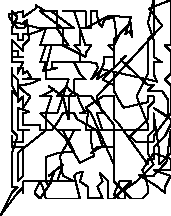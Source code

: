 unitsize(0.001cm);
// 87263.1
draw((200,400)--(300,500));
draw((300,500)--(200,500));
draw((200,500)--(200,600));
draw((200,600)--(200,700));
draw((200,700)--(200,800));
draw((200,800)--(200,900));
draw((200,900)--(200,1000));
draw((200,1000)--(200,1100));
draw((200,1100)--(300,1400));
draw((300,1400)--(200,1500));
draw((200,1500)--(200,1600));
draw((200,1600)--(200,1700));
draw((200,1700)--(200,1800));
draw((200,1800)--(200,1900));
draw((200,1900)--(200,2000));
draw((200,2000)--(200,2100));
draw((200,2100)--(200,2200));
draw((200,2200)--(300,2100));
draw((300,2100)--(200,2300));
draw((200,2300)--(200,2400));
draw((200,2400)--(200,2600));
draw((200,2600)--(200,2500));
draw((200,2500)--(300,2400));
draw((300,2400)--(300,2200));
draw((300,2200)--(300,2000));
draw((300,2000)--(400,2100));
draw((400,2100)--(400,2000));
draw((400,2000)--(400,1900));
draw((400,1900)--(530,2100));
draw((530,2100)--(400,2200));
draw((400,2200)--(300,2300));
draw((300,2300)--(400,2300));
draw((400,2300)--(540,2330));
draw((540,2330)--(700,2400));
draw((700,2400)--(400,2400));
draw((400,2400)--(540,2430));
draw((540,2430)--(469,2550));
draw((469,2550)--(400,2500));
draw((400,2500)--(400,2600));
draw((400,2600)--(300,2600));
draw((300,2600)--(300,2500));
draw((300,2500)--(400,2700));
draw((400,2700)--(300,2700));
draw((300,2700)--(200,2700));
draw((200,2700)--(200,2900));
draw((200,2900)--(300,2900));
draw((300,2900)--(300,2800));
draw((300,2800)--(400,2800));
draw((400,2800)--(200,2800));
draw((200,2800)--(200,3000));
draw((200,3000)--(200,3100));
draw((200,3100)--(300,3000));
draw((300,3000)--(400,2900));
draw((400,2900)--(400,3000));
draw((400,3000)--(500,3100));
draw((500,3100)--(469,3450));
draw((469,3450)--(400,3400));
draw((400,3400)--(469,3350));
draw((469,3350)--(400,3300));
draw((400,3300)--(300,3300));
draw((300,3300)--(150,3500));
draw((150,3500)--(150,3550));
draw((150,3550)--(400,3600));
draw((400,3600)--(400,3500));
draw((400,3500)--(620,3650));
draw((620,3650)--(620,3709));
draw((620,3709)--(800,3600));
draw((800,3600)--(900,3600));
draw((900,3600)--(1300,3300));
draw((1300,3300)--(1200,3300));
draw((1200,3300)--(900,3300));
draw((900,3300)--(700,3300));
draw((700,3300)--(300,3400));
draw((300,3400)--(200,3400));
draw((200,3400)--(200,3500));
draw((200,3500)--(200,3600));
draw((200,3600)--(300,3500));
draw((300,3500)--(200,3300));
draw((200,3300)--(200,3200));
draw((200,3200)--(300,3200));
draw((300,3200)--(300,3100));
draw((300,3100)--(400,3100));
draw((400,3100)--(400,3200));
draw((400,3200)--(520,3200));
draw((520,3200)--(800,3300));
draw((800,3300)--(700,3000));
draw((700,3000)--(900,3000));
draw((900,3000)--(800,2600));
draw((800,2600)--(800,2400));
draw((800,2400)--(900,2400));
draw((900,2400)--(1000,2400));
draw((1000,2400)--(1100,2400));
draw((1100,2400)--(1200,2400));
draw((1200,2400)--(1000,1800));
draw((1000,1800)--(900,1800));
draw((900,1800)--(700,1800));
draw((700,1800)--(1150,1350));
draw((1150,1350)--(1400,930));
draw((1400,930)--(1650,1050));
draw((1650,1050)--(1600,1300));
draw((1600,1300)--(1600,1500));
draw((1600,1500)--(2320,1500));
draw((2320,1500)--(2600,1500));
draw((2600,1500)--(2600,1600));
draw((2600,1600)--(2400,2100));
draw((2400,2100)--(2600,2500));
draw((2600,2500)--(2600,2600));
draw((2600,2600)--(2600,2700));
draw((2600,2700)--(2600,2800));
draw((2600,2800)--(2600,2900));
draw((2600,2900)--(2600,3000));
draw((2600,3000)--(2600,3100));
draw((2600,3100)--(2700,3200));
draw((2700,3200)--(2700,3300));
draw((2700,3300)--(2700,3400));
draw((2700,3400)--(2700,3500));
draw((2700,3500)--(2700,3600));
draw((2700,3600)--(2700,3700));
draw((2700,3700)--(2700,3800));
draw((2700,3800)--(2600,3400));
draw((2600,3400)--(2700,3100));
draw((2700,3100)--(2700,3000));
draw((2700,3000)--(2700,2900));
draw((2700,2900)--(2700,2800));
draw((2700,2800)--(2850,2700));
draw((2850,2700)--(2700,2700));
draw((2700,2700)--(2700,2600));
draw((2700,2600)--(2700,2500));
draw((2700,2500)--(2760,2360));
draw((2760,2360)--(2600,2400));
draw((2600,2400)--(1790,2580));
draw((1790,2580)--(1600,2400));
draw((1600,2400)--(1720,2610));
draw((1720,2610)--(1690,2680));
draw((1690,2680)--(1600,2700));
draw((1600,2700)--(1500,2700));
draw((1500,2700)--(1200,2700));
draw((1200,2700)--(1100,2700));
draw((1100,2700)--(1000,2700));
draw((1000,2700)--(900,2700));
draw((900,2700)--(910,2600));
draw((910,2600)--(1000,2600));
draw((1000,2600)--(750,2550));
draw((750,2550)--(800,2700));
draw((800,2700)--(700,2700));
draw((700,2700)--(800,3000));
draw((800,3000)--(1000,3000));
draw((1000,3000)--(1200,3000));
draw((1200,3000)--(1000,3300));
draw((1000,3300)--(1000,3600));
draw((1000,3600)--(700,3600));
draw((700,3600)--(1100,3300));
draw((1100,3300)--(1100,3000));
draw((1100,3000)--(1500,2800));
draw((1500,2800)--(1500,2860));
draw((1500,2860)--(1600,3000));
draw((1600,3000)--(1500,3000));
draw((1500,3000)--(1300,3600));
draw((1300,3600)--(1100,3600));
draw((1100,3600)--(1200,3600));
draw((1200,3600)--(1400,3600));
draw((1400,3600)--(1500,3600));
draw((1500,3600)--(1500,3300));
draw((1500,3300)--(1900,3520));
draw((1900,3520)--(2300,3500));
draw((2300,3500)--(2200,3200));
draw((2200,3200)--(2280,3250));
draw((2280,3250)--(2320,3150));
draw((2320,3150)--(2300,3400));
draw((2300,3400)--(2150,3250));
draw((2150,3250)--(2100,3200));
draw((2100,3200)--(2000,3000));
draw((2000,3000)--(1900,3000));
draw((1900,3000)--(2000,2900));
draw((2000,2900)--(2000,2700));
draw((2000,2700)--(2000,2600));
draw((2000,2600)--(1700,2400));
draw((1700,2400)--(1829,2700));
draw((1829,2700)--(1829,2800));
draw((1829,2800)--(2000,2800));
draw((2000,2800)--(2000,3100));
draw((2000,3100)--(2050,3150));
draw((2050,3150)--(2000,3500));
draw((2000,3500)--(1829,3450));
draw((1829,3450)--(1790,3330));
draw((1790,3330)--(1720,3409));
draw((1720,3409)--(1700,3600));
draw((1700,3600)--(1600,3600));
draw((1600,3600)--(1600,3300));
draw((1600,3300)--(1400,3300));
draw((1400,3300)--(1400,3000));
draw((1400,3000)--(1300,3000));
draw((1300,3000)--(1400,2900));
draw((1400,2900)--(1400,2820));
draw((1400,2820)--(1400,2700));
draw((1400,2700)--(1300,2700));
draw((1300,2700)--(1400,2500));
draw((1400,2500)--(1500,2400));
draw((1500,2400)--(1400,2400));
draw((1400,2400)--(1300,2400));
draw((1300,2400)--(1300,2200));
draw((1300,2200)--(1200,2100));
draw((1200,2100)--(1200,1700));
draw((1200,1700)--(1100,2100));
draw((1100,2100)--(850,2280));
draw((850,2280)--(950,2220));
draw((950,2220)--(700,2100));
draw((700,2100)--(800,2100));
draw((800,2100)--(900,2100));
draw((900,2100)--(800,1800));
draw((800,1800)--(800,1500));
draw((800,1500)--(300,1100));
draw((300,1100)--(300,900));
draw((300,900)--(300,1000));
draw((300,1000)--(300,800));
draw((300,800)--(300,700));
draw((300,700)--(300,600));
draw((300,600)--(400,700));
draw((400,700)--(400,800));
draw((400,800)--(400,900));
draw((400,900)--(400,1000));
draw((400,1000)--(400,1100));
draw((400,1100)--(400,1200));
draw((400,1200)--(300,1200));
draw((300,1200)--(200,1200));
draw((200,1200)--(200,1400));
draw((200,1400)--(200,1300));
draw((200,1300)--(300,1300));
draw((300,1300)--(400,1300));
draw((400,1300)--(400,1400));
draw((400,1400)--(400,1500));
draw((400,1500)--(500,1500));
draw((500,1500)--(300,1500));
draw((300,1500)--(300,1600));
draw((300,1600)--(300,1700));
draw((300,1700)--(300,1800));
draw((300,1800)--(300,1900));
draw((300,1900)--(500,1829));
draw((500,1829)--(400,1800));
draw((400,1800)--(400,1700));
draw((400,1700)--(400,1600));
draw((400,1600)--(700,1600));
draw((700,1600)--(700,1500));
draw((700,1500)--(900,1500));
draw((900,1500)--(1000,1629));
draw((1000,1629)--(1100,1800));
draw((1100,1800)--(1200,1800));
draw((1200,1800)--(1300,1800));
draw((1300,1800)--(1350,1700));
draw((1350,1700)--(1700,1500));
draw((1700,1500)--(1800,1230));
draw((1800,1230)--(1600,1100));
draw((1600,1100)--(1700,1200));
draw((1700,1200)--(2000,1200));
draw((2000,1200)--(2000,1100));
draw((2000,1100)--(2000,1000));
draw((2000,1000)--(2000,900));
draw((2000,900)--(1600,1800));
draw((1600,1800)--(1500,1900));
draw((1500,1900)--(1800,2100));
draw((1800,2100)--(2000,2100));
draw((2000,2100)--(2000,1900));
draw((2000,1900)--(2000,1800));
draw((2000,1800)--(2000,2000));
draw((2000,2000)--(2000,1700));
draw((2000,1700)--(2060,1650));
draw((2060,1650)--(2600,900));
draw((2600,900)--(2600,1000));
draw((2600,1000)--(2700,1000));
draw((2700,1000)--(2700,1200));
draw((2700,1200)--(2900,1400));
draw((2900,1400)--(3000,1600));
draw((3000,1600)--(3000,1700));
draw((3000,1700)--(2700,1900));
draw((2700,1900)--(2950,1750));
draw((2950,1750)--(2950,2050));
draw((2950,2050)--(2850,2200));
draw((2850,2200)--(2700,2200));
draw((2700,2200)--(2600,2200));
draw((2600,2200)--(2700,2300));
draw((2700,2300)--(2600,2300));
draw((2600,2300)--(2120,2750));
draw((2120,2750)--(2220,2820));
draw((2220,2820)--(1800,2400));
draw((1800,2400)--(2000,2300));
draw((2000,2300)--(2000,2400));
draw((2000,2400)--(2000,2500));
draw((2000,2500)--(2000,2200));
draw((2000,2200)--(2110,2000));
draw((2110,2000)--(2170,1900));
draw((2170,1900)--(2600,2000));
draw((2600,2000)--(2600,2100));
draw((2600,2100)--(2700,2100));
draw((2700,2100)--(2700,2000));
draw((2700,2000)--(2600,1900));
draw((2600,1900)--(2600,1800));
draw((2600,1800)--(2600,1700));
draw((2600,1700)--(2290,1400));
draw((2290,1400)--(2390,1300));
draw((2390,1300)--(2700,1300));
draw((2700,1300)--(2700,1400));
draw((2700,1400)--(3000,1800));
draw((3000,1800)--(3000,1900));
draw((3000,1900)--(3000,2000));
draw((3000,2000)--(3000,2200));
draw((3000,2200)--(3000,2100));
draw((3000,2100)--(3000,2300));
draw((3000,2300)--(2900,2400));
draw((2900,2400)--(3000,2500));
draw((3000,2500)--(3000,2600));
draw((3000,2600)--(3000,2700));
draw((3000,2700)--(3000,2800));
draw((3000,2800)--(3000,2900));
draw((3000,2900)--(2900,3000));
draw((2900,3000)--(3000,3000));
draw((3000,3000)--(3000,3100));
draw((3000,3100)--(3000,3200));
draw((3000,3200)--(3000,3300));
draw((3000,3300)--(3000,3400));
draw((3000,3400)--(3000,3500));
draw((3000,3500)--(3000,3600));
draw((3000,3600)--(3000,3700));
draw((3000,3700)--(3000,3800));
draw((3000,3800)--(2620,3650));
draw((2620,3650)--(2850,3350));
draw((2850,3350)--(1700,2100));
draw((1700,2100)--(1800,1800));
draw((1800,1800)--(1700,1800));
draw((1700,1800)--(1800,1500));
draw((1800,1500)--(1500,1500));
draw((1500,1500)--(1550,1850));
draw((1550,1850)--(1400,1800));
draw((1400,1800)--(1500,1800));
draw((1500,1800)--(1400,2000));
draw((1400,2000)--(1350,2140));
draw((1350,2140)--(1300,2100));
draw((1300,2100)--(1000,2100));
draw((1000,2100)--(1170,2280));
draw((1170,2280)--(1220,2210));
draw((1220,2210)--(1400,2100));
draw((1400,2100)--(1500,2100));
draw((1500,2100)--(1600,2100));
draw((1600,2100)--(2000,1600));
draw((2000,1600)--(2000,1500));
draw((2000,1500)--(2000,1400));
draw((2000,1400)--(2000,1300));
draw((2000,1300)--(2000,800));
draw((2000,800)--(2000,600));
draw((2000,600)--(2300,300));
draw((2300,300)--(2400,300));
draw((2400,300)--(2500,300));
draw((2500,300)--(2600,400));
draw((2600,400)--(2600,500));
draw((2600,500)--(2550,710));
draw((2550,710)--(2500,800));
draw((2500,800)--(2700,1100));
draw((2700,1100)--(3000,1000));
draw((3000,1000)--(3000,900));
draw((3000,900)--(3000,800));
draw((3000,800)--(2700,800));
draw((2700,800)--(3000,700));
draw((3000,700)--(2900,500));
draw((2900,500)--(2900,400));
draw((2900,400)--(2750,520));
draw((2750,520)--(2450,710));
draw((2450,710)--(2700,700));
draw((2700,700)--(2930,950));
draw((2930,950)--(3000,1500));
draw((3000,1500)--(3000,1300));
draw((3000,1300)--(3000,1200));
draw((3000,1200)--(3000,1100));
draw((3000,1100)--(2800,900));
draw((2800,900)--(2800,1130));
draw((2800,1130)--(2700,1800));
draw((2700,1800)--(2700,1700));
draw((2700,1700)--(2700,1600));
draw((2700,1600)--(2700,1500));
draw((2700,1500)--(2600,1400));
draw((2600,1400)--(2600,1300));
draw((2600,1300)--(2600,1200));
draw((2600,1200)--(2600,1100));
draw((2600,1100)--(2700,900));
draw((2700,900)--(2600,800));
draw((2600,800)--(2400,600));
draw((2400,600)--(2200,469));
draw((2200,469)--(2200,300));
draw((2200,300)--(2100,300));
draw((2100,300)--(2000,370));
draw((2000,370)--(2100,600));
draw((2100,600)--(2200,600));
draw((2200,600)--(2300,600));
draw((2300,600)--(2000,300));
draw((2000,300)--(1900,300));
draw((1900,300)--(1900,600));
draw((1900,600)--(1750,750));
draw((1750,750)--(1800,600));
draw((1800,600)--(1710,510));
draw((1710,510)--(1800,300));
draw((1800,300)--(1710,310));
draw((1710,310)--(1550,300));
draw((1550,300)--(1550,500));
draw((1550,500)--(1400,600));
draw((1400,600)--(1450,770));
draw((1450,770)--(1350,750));
draw((1350,750)--(1300,700));
draw((1300,700)--(1400,300));
draw((1400,300)--(1300,300));
draw((1300,300)--(1200,300));
draw((1200,300)--(1100,300));
draw((1100,300)--(1000,300));
draw((1000,300)--(900,300));
draw((900,300)--(800,300));
draw((800,300)--(750,490));
draw((750,490)--(700,600));
draw((700,600)--(600,400));
draw((600,400)--(700,300));
draw((700,300)--(900,600));
draw((900,600)--(1100,600));
draw((1100,600)--(1200,600));
draw((1200,600)--(1300,600));
draw((1300,600)--(1100,700));
draw((1100,700)--(1050,1050));
draw((1050,1050)--(1300,1500));
draw((1300,1500)--(1400,1500));
draw((1400,1500)--(1200,1500));
draw((1200,1500)--(1000,1500));
draw((1000,1500)--(1100,1500));
draw((1100,1500)--(1300,1130));
draw((1300,1130)--(1000,1100));
draw((1000,1100)--(800,1030));
draw((800,1030)--(800,600));
draw((800,600)--(850,520));
draw((850,520)--(939,740));
draw((939,740)--(850,700));
draw((850,700)--(1100,900));
draw((1100,900)--(1000,600));
draw((1000,600)--(400,600));
draw((400,600)--(400,400));
draw((400,400)--(400,500));
draw((400,500)--(300,400));
draw((300,400)--(0,0));
draw((0,0)--(200,400));
